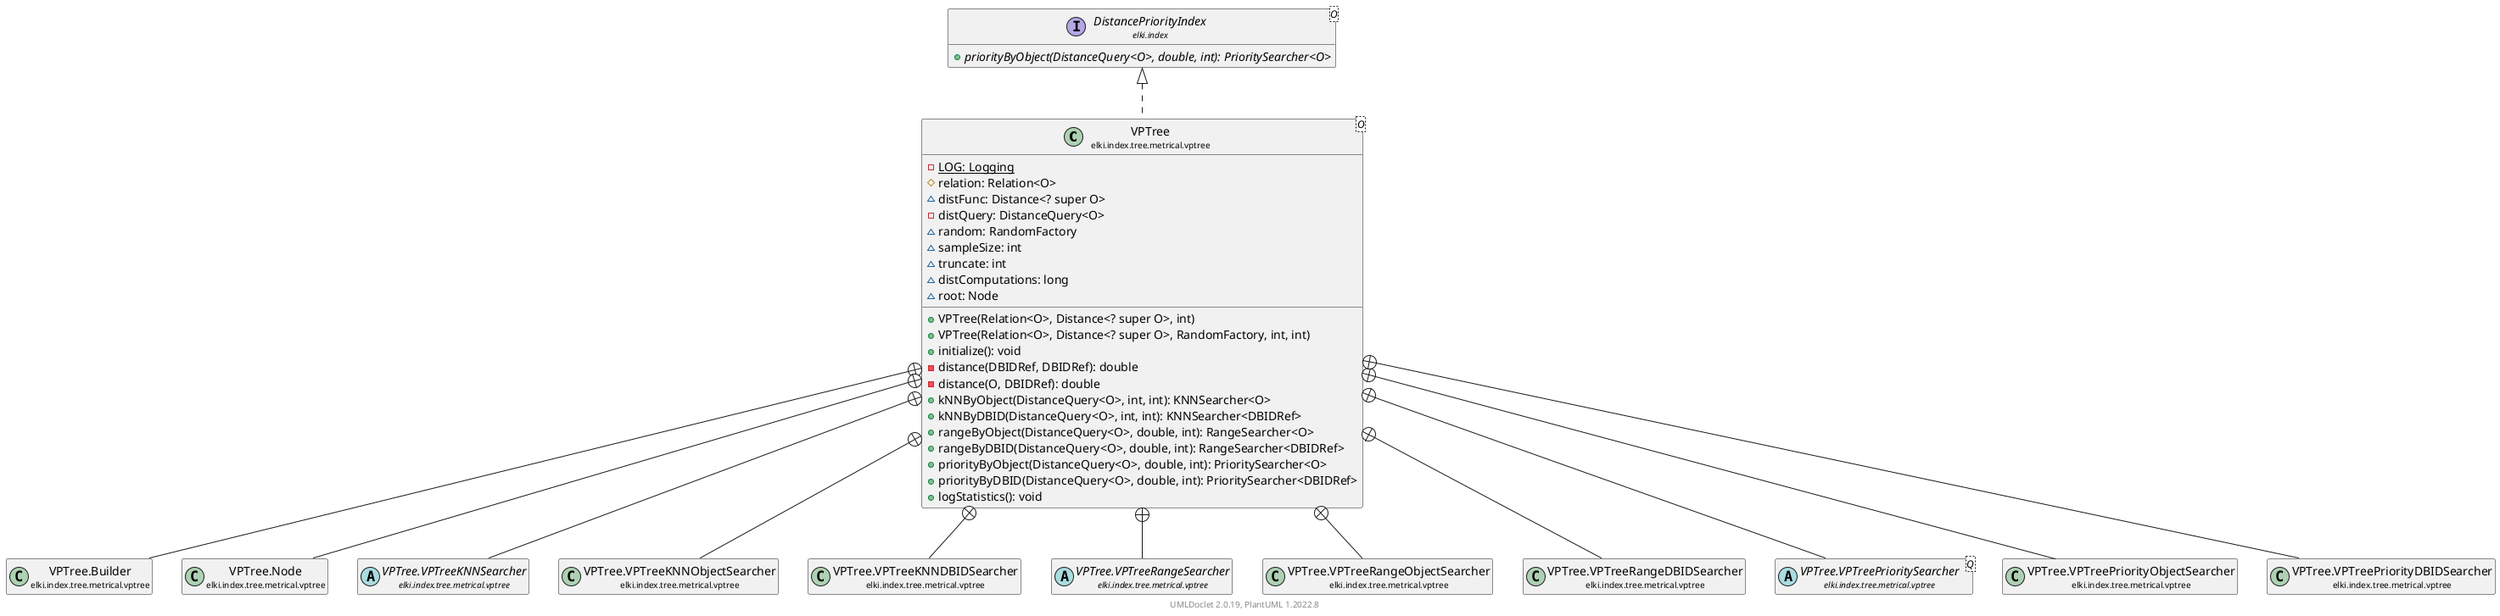 @startuml
    remove .*\.(Instance|Par|Parameterizer|Factory)$
    set namespaceSeparator none
    hide empty fields
    hide empty methods

    class "<size:14>VPTree\n<size:10>elki.index.tree.metrical.vptree" as elki.index.tree.metrical.vptree.VPTree<O> [[VPTree.html]] {
        {static} -LOG: Logging
        #relation: Relation<O>
        ~distFunc: Distance<? super O>
        -distQuery: DistanceQuery<O>
        ~random: RandomFactory
        ~sampleSize: int
        ~truncate: int
        ~distComputations: long
        ~root: Node
        +VPTree(Relation<O>, Distance<? super O>, int)
        +VPTree(Relation<O>, Distance<? super O>, RandomFactory, int, int)
        +initialize(): void
        -distance(DBIDRef, DBIDRef): double
        -distance(O, DBIDRef): double
        +kNNByObject(DistanceQuery<O>, int, int): KNNSearcher<O>
        +kNNByDBID(DistanceQuery<O>, int, int): KNNSearcher<DBIDRef>
        +rangeByObject(DistanceQuery<O>, double, int): RangeSearcher<O>
        +rangeByDBID(DistanceQuery<O>, double, int): RangeSearcher<DBIDRef>
        +priorityByObject(DistanceQuery<O>, double, int): PrioritySearcher<O>
        +priorityByDBID(DistanceQuery<O>, double, int): PrioritySearcher<DBIDRef>
        +logStatistics(): void
    }

    interface "<size:14>DistancePriorityIndex\n<size:10>elki.index" as elki.index.DistancePriorityIndex<O> [[../../../DistancePriorityIndex.html]] {
        {abstract} +priorityByObject(DistanceQuery<O>, double, int): PrioritySearcher<O>
    }
    class "<size:14>VPTree.Builder\n<size:10>elki.index.tree.metrical.vptree" as elki.index.tree.metrical.vptree.VPTree.Builder [[VPTree.Builder.html]]
    class "<size:14>VPTree.Node\n<size:10>elki.index.tree.metrical.vptree" as elki.index.tree.metrical.vptree.VPTree.Node [[VPTree.Node.html]]
    abstract class "<size:14>VPTree.VPTreeKNNSearcher\n<size:10>elki.index.tree.metrical.vptree" as elki.index.tree.metrical.vptree.VPTree.VPTreeKNNSearcher [[VPTree.VPTreeKNNSearcher.html]]
    class "<size:14>VPTree.VPTreeKNNObjectSearcher\n<size:10>elki.index.tree.metrical.vptree" as elki.index.tree.metrical.vptree.VPTree.VPTreeKNNObjectSearcher [[VPTree.VPTreeKNNObjectSearcher.html]]
    class "<size:14>VPTree.VPTreeKNNDBIDSearcher\n<size:10>elki.index.tree.metrical.vptree" as elki.index.tree.metrical.vptree.VPTree.VPTreeKNNDBIDSearcher [[VPTree.VPTreeKNNDBIDSearcher.html]]
    abstract class "<size:14>VPTree.VPTreeRangeSearcher\n<size:10>elki.index.tree.metrical.vptree" as elki.index.tree.metrical.vptree.VPTree.VPTreeRangeSearcher [[VPTree.VPTreeRangeSearcher.html]]
    class "<size:14>VPTree.VPTreeRangeObjectSearcher\n<size:10>elki.index.tree.metrical.vptree" as elki.index.tree.metrical.vptree.VPTree.VPTreeRangeObjectSearcher [[VPTree.VPTreeRangeObjectSearcher.html]]
    class "<size:14>VPTree.VPTreeRangeDBIDSearcher\n<size:10>elki.index.tree.metrical.vptree" as elki.index.tree.metrical.vptree.VPTree.VPTreeRangeDBIDSearcher [[VPTree.VPTreeRangeDBIDSearcher.html]]
    abstract class "<size:14>VPTree.VPTreePrioritySearcher\n<size:10>elki.index.tree.metrical.vptree" as elki.index.tree.metrical.vptree.VPTree.VPTreePrioritySearcher<Q> [[VPTree.VPTreePrioritySearcher.html]]
    class "<size:14>VPTree.VPTreePriorityObjectSearcher\n<size:10>elki.index.tree.metrical.vptree" as elki.index.tree.metrical.vptree.VPTree.VPTreePriorityObjectSearcher [[VPTree.VPTreePriorityObjectSearcher.html]]
    class "<size:14>VPTree.VPTreePriorityDBIDSearcher\n<size:10>elki.index.tree.metrical.vptree" as elki.index.tree.metrical.vptree.VPTree.VPTreePriorityDBIDSearcher [[VPTree.VPTreePriorityDBIDSearcher.html]]
    class "<size:14>VPTree.Factory\n<size:10>elki.index.tree.metrical.vptree" as elki.index.tree.metrical.vptree.VPTree.Factory<O extends NumberVector> [[VPTree.Factory.html]]

    elki.index.DistancePriorityIndex <|.. elki.index.tree.metrical.vptree.VPTree
    elki.index.tree.metrical.vptree.VPTree +-- elki.index.tree.metrical.vptree.VPTree.Builder
    elki.index.tree.metrical.vptree.VPTree +-- elki.index.tree.metrical.vptree.VPTree.Node
    elki.index.tree.metrical.vptree.VPTree +-- elki.index.tree.metrical.vptree.VPTree.VPTreeKNNSearcher
    elki.index.tree.metrical.vptree.VPTree +-- elki.index.tree.metrical.vptree.VPTree.VPTreeKNNObjectSearcher
    elki.index.tree.metrical.vptree.VPTree +-- elki.index.tree.metrical.vptree.VPTree.VPTreeKNNDBIDSearcher
    elki.index.tree.metrical.vptree.VPTree +-- elki.index.tree.metrical.vptree.VPTree.VPTreeRangeSearcher
    elki.index.tree.metrical.vptree.VPTree +-- elki.index.tree.metrical.vptree.VPTree.VPTreeRangeObjectSearcher
    elki.index.tree.metrical.vptree.VPTree +-- elki.index.tree.metrical.vptree.VPTree.VPTreeRangeDBIDSearcher
    elki.index.tree.metrical.vptree.VPTree +-- elki.index.tree.metrical.vptree.VPTree.VPTreePrioritySearcher
    elki.index.tree.metrical.vptree.VPTree +-- elki.index.tree.metrical.vptree.VPTree.VPTreePriorityObjectSearcher
    elki.index.tree.metrical.vptree.VPTree +-- elki.index.tree.metrical.vptree.VPTree.VPTreePriorityDBIDSearcher
    elki.index.tree.metrical.vptree.VPTree +-- elki.index.tree.metrical.vptree.VPTree.Factory

    center footer UMLDoclet 2.0.19, PlantUML 1.2022.8
@enduml
